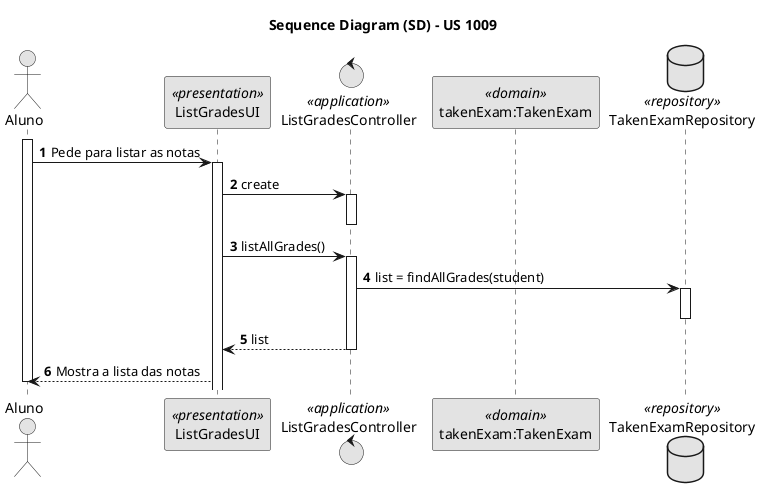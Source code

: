 @startuml
skinparam monochrome true
skinparam packageStyle rectangle
skinparam shadowing false

title Sequence Diagram (SD) - US 1009
autonumber

actor Aluno as Actor
participant ListGradesUI as UI <<presentation>>
control ListGradesController as Controller <<application>>
participant "takenExam:TakenExam" as TakenExamDomain <<domain>>
database TakenExamRepository as TakenExamExamRepository <<repository>>
activate Actor
    Actor -> UI : Pede para listar as notas
    activate UI
        UI -> Controller : create
        activate Controller
deactivate Controller
        UI -> Controller : listAllGrades()
        activate Controller


        Controller -> TakenExamExamRepository : list = findAllGrades(student)
        activate TakenExamExamRepository

        deactivate TakenExamExamRepository
        Controller --> UI : list
        deactivate Controller

        UI --> Actor : Mostra a lista das notas

deactivate Actor

@enduml
